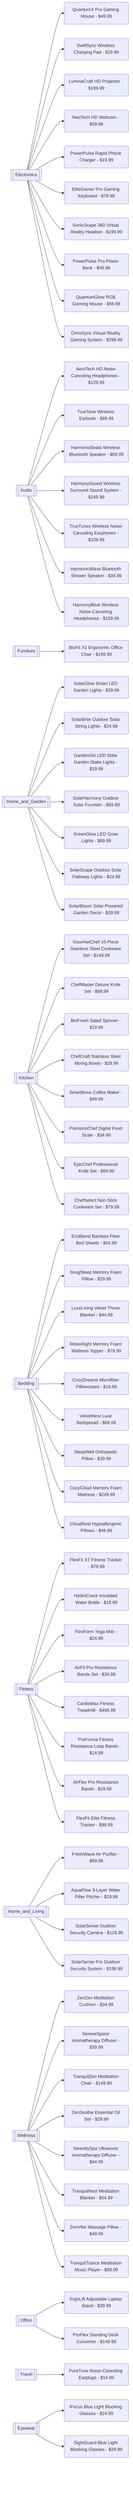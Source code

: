 graph LR;
    Electronics[[Electronics]];
    Electronics --> P-L0Cbww0n-2024(QuantumX Pro Gaming Mouse - $49.99);
    Electronics --> P-cFrFchM4-2024(SwiftSync Wireless Charging Pad - $29.99);
    Electronics --> P-QYuJArtc-2024(LuminaCraft HD Projector - $199.99);
    Electronics --> P-fhBynCCX-2024(NeoTech HD Webcam - $59.99);
    Electronics --> P-HM7cNKFw-2024(PowerPulse Rapid Phone Charger - $19.99);
    Electronics --> P-dyetCGsz-2024(EliteGamer Pro Gaming Keyboard - $79.99);
    Electronics --> P-iS25ZoOr-2024(SonicScape 360 Virtual Reality Headset - $199.99);
    Electronics --> P-6Zuwe8BC-2024(PowerPulse Pro Power Bank - $49.99);
    Electronics --> P-ZEMcwpFl-2024(QuantumGlow RGB Gaming Mouse - $59.99);
    Electronics --> P-vnFos3yD-2024(OmniSync Virtual Reality Gaming System - $299.99);
    Audio[[Audio]];
    Audio --> P-TaxoaZ3S-2024(AeroTech HD Noise-Canceling Headphones - $129.99);
    Audio --> P-orCuJS0N-2024(TrueTone Wireless Earbuds - $89.99);
    Audio --> P-7tHbGHzq-2024(HarmonicBeats Wireless Bluetooth Speaker - $69.99);
    Audio --> P-PEiXjSgb-2024(HarmonySound Wireless Surround Sound System - $249.99);
    Audio --> P-Fby87VPw-2024(TrueTunes Wireless Noise-Canceling Earphones - $109.99);
    Audio --> P-TaxzJp3h-2024(HarmonicWave Bluetooth Shower Speaker - $34.99);
    Audio --> P-0G4tVkux-2024(HarmonyBeat Wireless Noise-Canceling Headphones - $159.99);
    Furniture[[Furniture]];
    Furniture --> P-CJsCmBZZ-2024(BioFit X1 Ergonomic Office Chair - $199.99);
    Home_and_Garden[[Home_and_Garden]];
    Home_and_Garden --> P-fccDNkM5-2024(SolarGlow Smart LED Garden Lights - $39.99);
    Home_and_Garden --> P-eUXmY3Vd-2024(SolarBrite Outdoor Solar String Lights - $24.99);
    Home_and_Garden --> P-F3U69Ngi-2024(GardenGlo LED Solar Garden Stake Lights - $19.99);
    Home_and_Garden --> P-RQAzCEMm-2024(SolarHarmony Outdoor Solar Fountain - $69.99);
    Home_and_Garden --> P-80WwMh84-2024(GreenGlow LED Grow Lights - $89.99);
    Home_and_Garden --> P-KmO5DPz6-2024(SolarScape Outdoor Solar Pathway Lights - $24.99);
    Home_and_Garden --> P-B4fQRbnp-2024(SolarBloom Solar-Powered Garden Decor - $39.99);
    Kitchen[[Kitchen]];
    Kitchen --> P-6BtE3vZI-2024(GourmetChef 10-Piece Stainless Steel Cookware Set - $149.99);
    Kitchen --> P-fyNl9FIT-2024(ChefMaster Deluxe Knife Set - $69.99);
    Kitchen --> P-SmajbVJ2-2024(BioFresh Salad Spinner - $19.99);
    Kitchen --> P-w5BqmBGq-2024(ChefCraft Stainless Steel Mixing Bowls - $29.99);
    Kitchen --> P-pucGQTNx-2024(SmartBrew Coffee Maker - $49.99);
    Kitchen --> P-7V2y24rL-2024(PrecisionChef Digital Food Scale - $34.99);
    Kitchen --> P-A2IIchCX-2024(EpicChef Professional Knife Set - $89.99);
    Kitchen --> P-BohPII0T-2024(ChefSelect Non-Stick Cookware Set - $79.99);
    Bedding[[Bedding]];
    Bedding --> P-DNsZj5L2-2024(EcoBlend Bamboo Fiber Bed Sheets - $54.99);
    Bedding --> P-STJRGiYH-2024(SnugSleep Memory Foam Pillow - $29.99);
    Bedding --> P-YuD9xaoT-2024(LuxeLiving Velvet Throw Blanket - $44.99);
    Bedding --> P-D3QE38Vf-2024(RelaxRight Memory Foam Mattress Topper - $79.99);
    Bedding --> P-t3m3hnGn-2024(CozyDreams Microfiber Pillowcases - $19.99);
    Bedding --> P-1R1hiOMx-2024(VelvetNest Luxe Bedspread - $69.99);
    Bedding --> P-MYtsJeKz-2024(SleepWell Orthopedic Pillow - $39.99);
    Bedding --> P-HjcDX8Z8-2024(CozyCloud Memory Foam Mattress - $249.99);
    Bedding --> P-hBSq5cYw-2024(CloudRest Hypoallergenic Pillows - $49.99);
    Fitness[[Fitness]];
    Fitness --> P-MlvWIFCT-2024(FlexFit XT Fitness Tracker - $79.99);
    Fitness --> P-Knt6nG9W-2024(HydroCraze Insulated Water Bottle - $19.99);
    Fitness --> P-z18t7WAu-2024(FlexForm Yoga Mat - $24.99);
    Fitness --> P-iokNYHSr-2024(AirFit Pro Resistance Bands Set - $34.99);
    Fitness --> P-MvU7MTMY-2024(CardioMax Fitness Treadmill - $499.99);
    Fitness --> P-FUSUlAzN-2024(ProForma Fitness Resistance Loop Bands - $14.99);
    Fitness --> P-xJ2TWZeP-2024(AirFlex Pro Resistance Bands - $29.99);
    Fitness --> P-5VIGl0Ag-2024(FlexFit Elite Fitness Tracker - $99.99);
    Home_and_Living[[Home_and_Living]];
    Home_and_Living --> P-BQpMxjrX-2024(FreshWave Air Purifier - $89.99);
    Home_and_Living --> P-x5wVmg8P-2024(AquaFlow 3-Layer Water Filter Pitcher - $29.99);
    Home_and_Living --> P-ZHToueVS-2024(SolarSense Outdoor Security Camera - $129.99);
    Home_and_Living --> P-HGM7iZ4s-2024(SolarSense Pro Outdoor Security System - $199.99);
    Wellness[[Wellness]];
    Wellness --> P-8S3PkE5b-2024(ZenZen Meditation Cushion - $34.99);
    Wellness --> P-QTM3uoBo-2024(SereneSpace Aromatherapy Diffuser - $39.99);
    Wellness --> P-uiKrq7cT-2024(TranquilZen Meditation Chair - $149.99);
    Wellness --> P-HOLXAztY-2024(ZenSoothe Essential Oil Set - $29.99);
    Wellness --> P-WJu3k4sn-2024(SerenitySpa Ultrasonic Aromatherapy Diffuser - $44.99);
    Wellness --> P-rShoV2ku-2024(TranquilNest Meditation Blanket - $54.99);
    Wellness --> P-hmEh9Z4t-2024(ZenVibe Massage Pillow - $49.99);
    Wellness --> P-wzHgX2Xi-2024(TranquilTrance Meditation Music Player - $69.99);
    Office[[Office]];
    Office --> P-E708EeJY-2024(ErgoLift Adjustable Laptop Stand - $39.99);
    Office --> P-Uqc6bSG5-2024(ProFlex Standing Desk Converter - $149.99);
    Travel[[Travel]];
    Travel --> P-d8No3SsP-2024(PureTune Noise-Canceling Earplugs - $14.99);
    Eyewear[[Eyewear]];
    Eyewear --> P-OKwCF1dv-2024(iFocus Blue Light Blocking Glasses - $24.99);
    Eyewear --> P-GXm4CBVv-2024(SightGuard Blue Light Blocking Glasses - $29.99);
